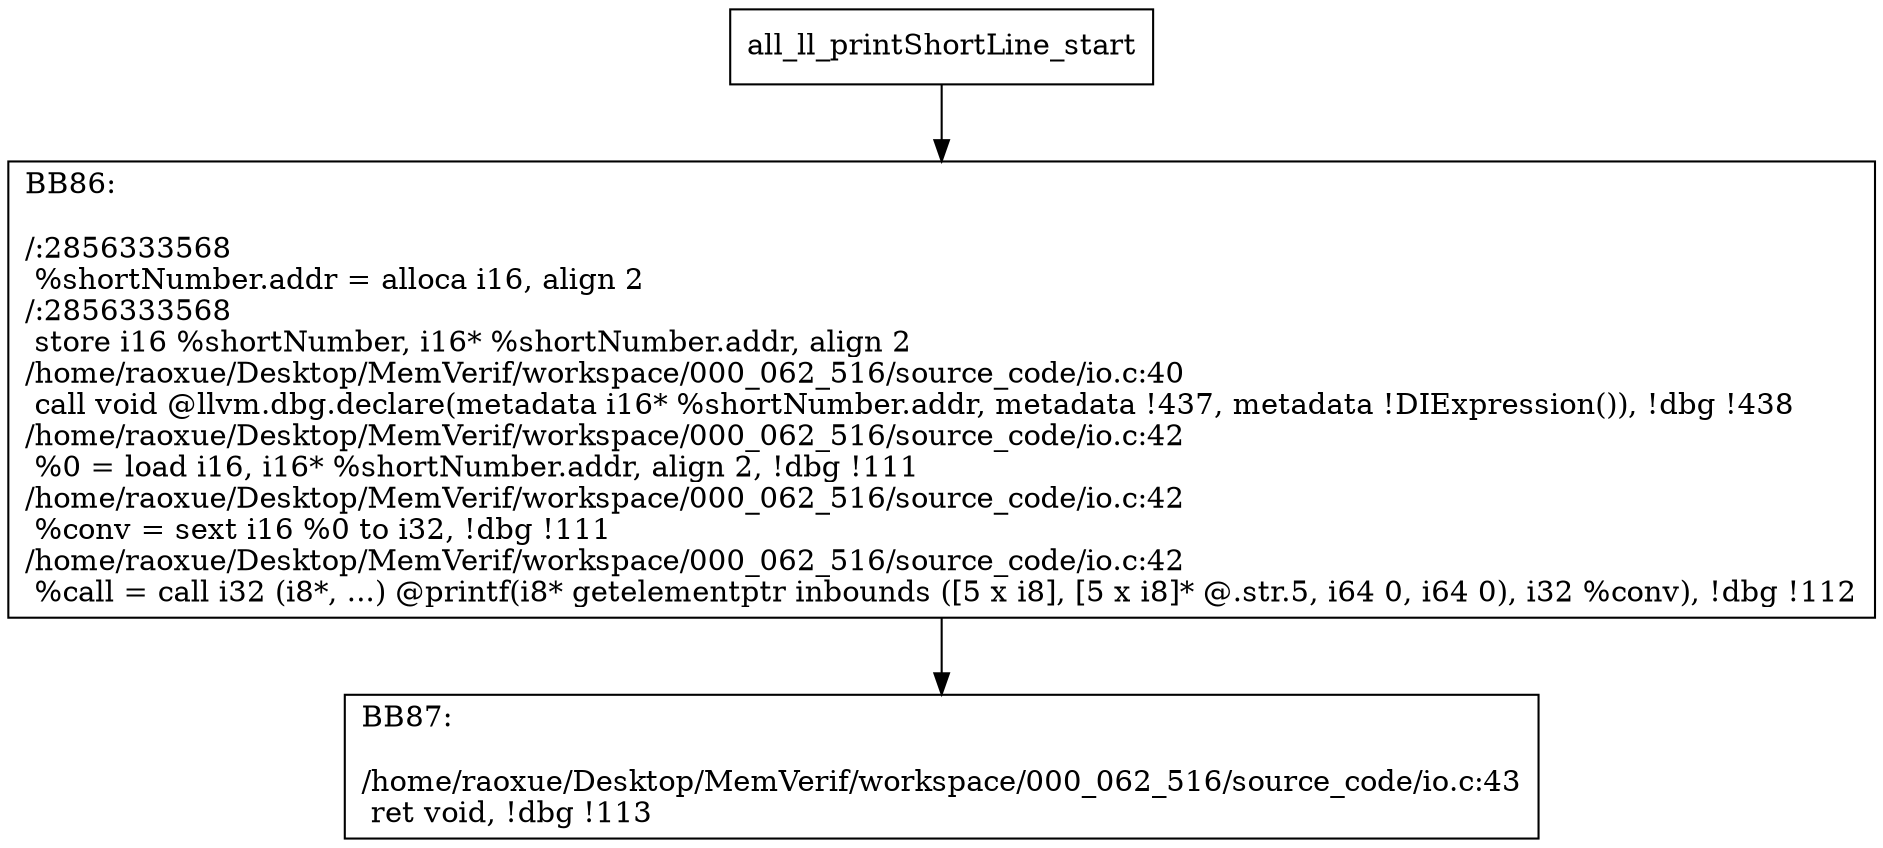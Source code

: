 digraph "CFG for'all_ll_printShortLine' function" {
	BBall_ll_printShortLine_start[shape=record,label="{all_ll_printShortLine_start}"];
	BBall_ll_printShortLine_start-> all_ll_printShortLineBB86;
	all_ll_printShortLineBB86 [shape=record, label="{BB86:\l\l/:2856333568\l
  %shortNumber.addr = alloca i16, align 2\l
/:2856333568\l
  store i16 %shortNumber, i16* %shortNumber.addr, align 2\l
/home/raoxue/Desktop/MemVerif/workspace/000_062_516/source_code/io.c:40\l
  call void @llvm.dbg.declare(metadata i16* %shortNumber.addr, metadata !437, metadata !DIExpression()), !dbg !438\l
/home/raoxue/Desktop/MemVerif/workspace/000_062_516/source_code/io.c:42\l
  %0 = load i16, i16* %shortNumber.addr, align 2, !dbg !111\l
/home/raoxue/Desktop/MemVerif/workspace/000_062_516/source_code/io.c:42\l
  %conv = sext i16 %0 to i32, !dbg !111\l
/home/raoxue/Desktop/MemVerif/workspace/000_062_516/source_code/io.c:42\l
  %call = call i32 (i8*, ...) @printf(i8* getelementptr inbounds ([5 x i8], [5 x i8]* @.str.5, i64 0, i64 0), i32 %conv), !dbg !112\l
}"];
	all_ll_printShortLineBB86-> all_ll_printShortLineBB87;
	all_ll_printShortLineBB87 [shape=record, label="{BB87:\l\l/home/raoxue/Desktop/MemVerif/workspace/000_062_516/source_code/io.c:43\l
  ret void, !dbg !113\l
}"];
}
